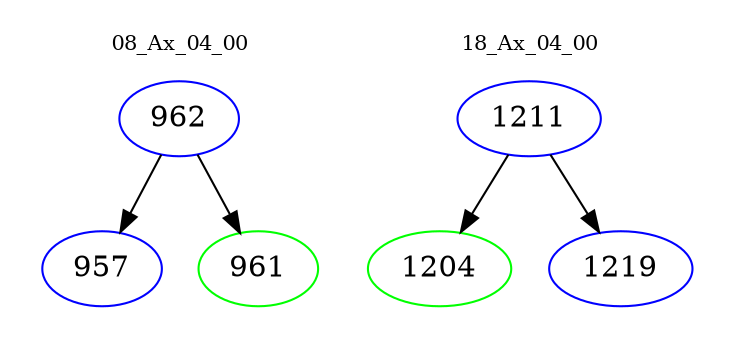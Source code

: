digraph{
subgraph cluster_0 {
color = white
label = "08_Ax_04_00";
fontsize=10;
T0_962 [label="962", color="blue"]
T0_962 -> T0_957 [color="black"]
T0_957 [label="957", color="blue"]
T0_962 -> T0_961 [color="black"]
T0_961 [label="961", color="green"]
}
subgraph cluster_1 {
color = white
label = "18_Ax_04_00";
fontsize=10;
T1_1211 [label="1211", color="blue"]
T1_1211 -> T1_1204 [color="black"]
T1_1204 [label="1204", color="green"]
T1_1211 -> T1_1219 [color="black"]
T1_1219 [label="1219", color="blue"]
}
}
